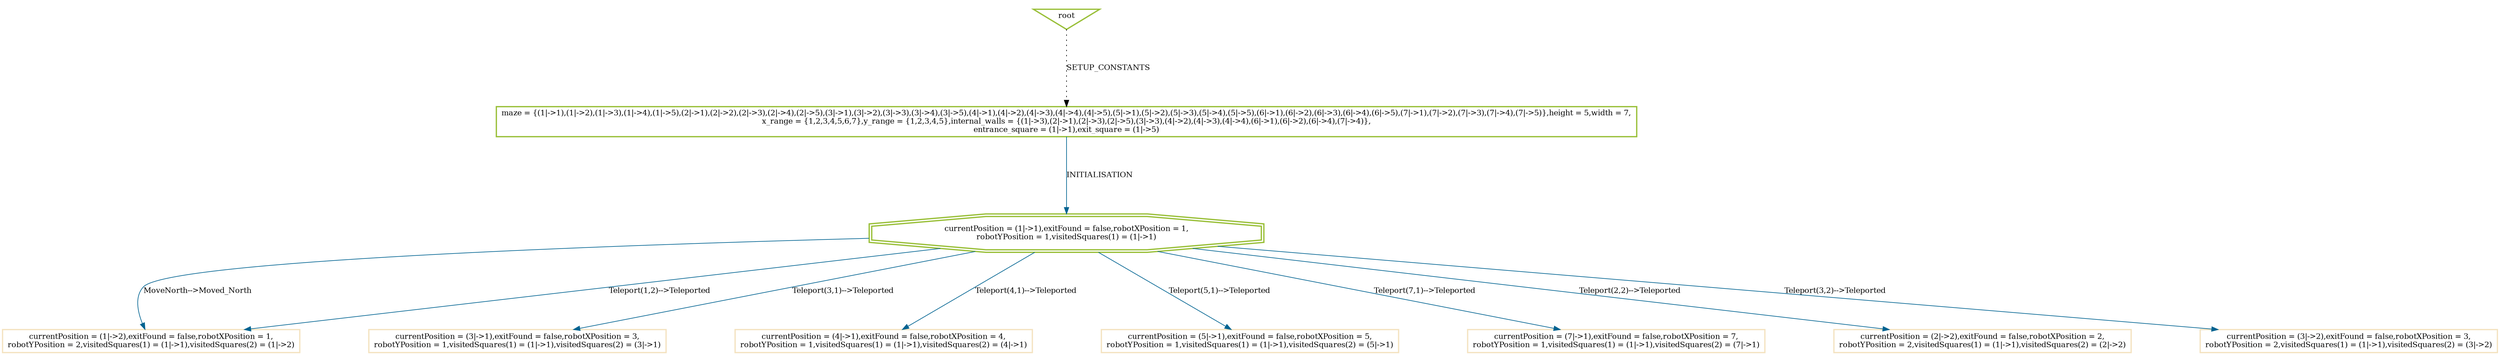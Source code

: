 digraph visited_states {
graph [nodesep=1.5, ranksep=1.5];
root [shape=invtriangle, color="#99BF38", fontsize=12, penwidth=2, label="root"];

root -> 0 [style = dotted, color = black, label="SETUP_CONSTANTS", fontsize=12];

0 [shape=box, color="#99BF38", fontsize=12, penwidth=2, label="maze = \{(1\|-\>1),(1\|-\>2),(1\|-\>3),(1\|-\>4),(1\|-\>5),(2\|-\>1),(2\|-\>2),(2\|-\>3),(2\|-\>4),(2\|-\>5),(3\|-\>1),(3\|-\>2),(3\|-\>3),(3\|-\>4),(3\|-\>5),(4\|-\>1),(4\|-\>2),(4\|-\>3),(4\|-\>4),(4\|-\>5),(5\|-\>1),(5\|-\>2),(5\|-\>3),(5\|-\>4),(5\|-\>5),(6\|-\>1),(6\|-\>2),(6\|-\>3),(6\|-\>4),(6\|-\>5),(7\|-\>1),(7\|-\>2),(7\|-\>3),(7\|-\>4),(7\|-\>5)\},height = 5,width = 7,\nx_range = \{1,2,3,4,5,6,7\},y_range = \{1,2,3,4,5\},internal_walls = \{(1\|-\>3),(2\|-\>1),(2\|-\>3),(2\|-\>5),(3\|-\>3),(4\|-\>2),(4\|-\>3),(4\|-\>4),(6\|-\>1),(6\|-\>2),(6\|-\>4),(7\|-\>4)\},\nentrance_square = (1\|-\>1),exit_square = (1\|-\>5)"];

0 -> 1 [color = "#006391", label="INITIALISATION", fontsize=12];

1 [shape=doubleoctagon, color="#99BF38", fontsize=12, penwidth=2, label="currentPosition = (1\|-\>1),exitFound = false,robotXPosition = 1,\nrobotYPosition = 1,visitedSquares(1) = (1\|-\>1)"];

1 -> 2 [color = "#006391", label="MoveNorth--\>Moved_North", fontsize=12];
1 -> 3 [color = "#006391", label="Teleport(3,1)--\>Teleported", fontsize=12];
1 -> 4 [color = "#006391", label="Teleport(4,1)--\>Teleported", fontsize=12];
1 -> 5 [color = "#006391", label="Teleport(5,1)--\>Teleported", fontsize=12];
1 -> 6 [color = "#006391", label="Teleport(7,1)--\>Teleported", fontsize=12];
1 -> 2 [color = "#006391", label="Teleport(1,2)--\>Teleported", fontsize=12];
1 -> 7 [color = "#006391", label="Teleport(2,2)--\>Teleported", fontsize=12];
1 -> 8 [color = "#006391", label="Teleport(3,2)--\>Teleported", fontsize=12];

2 [shape=box, color="#F4E3C1", fontsize=12, penwidth=2, label="currentPosition = (1\|-\>2),exitFound = false,robotXPosition = 1,\nrobotYPosition = 2,visitedSquares(1) = (1\|-\>1),visitedSquares(2) = (1\|-\>2)"];


3 [shape=box, color="#F4E3C1", fontsize=12, penwidth=2, label="currentPosition = (3\|-\>1),exitFound = false,robotXPosition = 3,\nrobotYPosition = 1,visitedSquares(1) = (1\|-\>1),visitedSquares(2) = (3\|-\>1)"];


4 [shape=box, color="#F4E3C1", fontsize=12, penwidth=2, label="currentPosition = (4\|-\>1),exitFound = false,robotXPosition = 4,\nrobotYPosition = 1,visitedSquares(1) = (1\|-\>1),visitedSquares(2) = (4\|-\>1)"];


5 [shape=box, color="#F4E3C1", fontsize=12, penwidth=2, label="currentPosition = (5\|-\>1),exitFound = false,robotXPosition = 5,\nrobotYPosition = 1,visitedSquares(1) = (1\|-\>1),visitedSquares(2) = (5\|-\>1)"];


6 [shape=box, color="#F4E3C1", fontsize=12, penwidth=2, label="currentPosition = (7\|-\>1),exitFound = false,robotXPosition = 7,\nrobotYPosition = 1,visitedSquares(1) = (1\|-\>1),visitedSquares(2) = (7\|-\>1)"];


7 [shape=box, color="#F4E3C1", fontsize=12, penwidth=2, label="currentPosition = (2\|-\>2),exitFound = false,robotXPosition = 2,\nrobotYPosition = 2,visitedSquares(1) = (1\|-\>1),visitedSquares(2) = (2\|-\>2)"];


8 [shape=box, color="#F4E3C1", fontsize=12, penwidth=2, label="currentPosition = (3\|-\>2),exitFound = false,robotXPosition = 3,\nrobotYPosition = 2,visitedSquares(1) = (1\|-\>1),visitedSquares(2) = (3\|-\>2)"];


}
